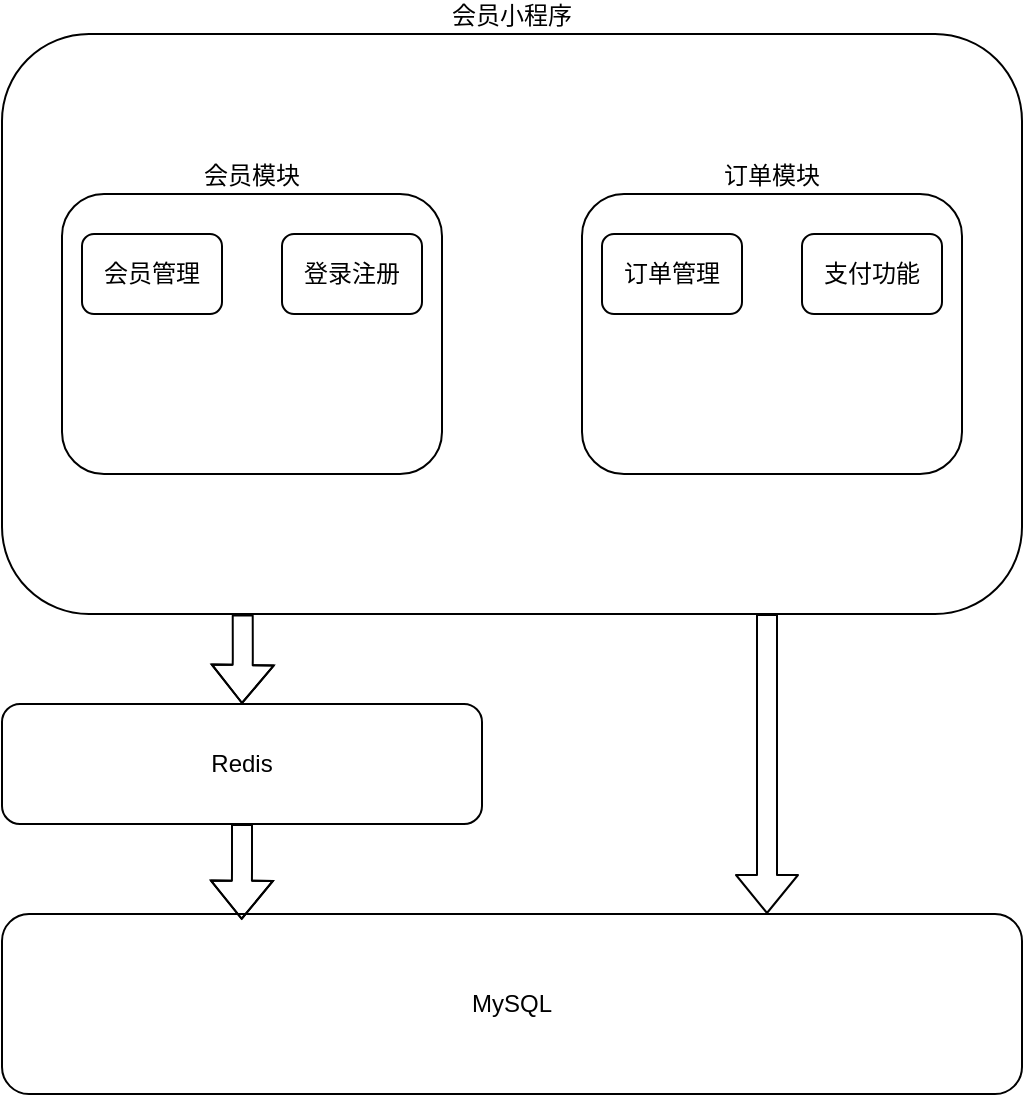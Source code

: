 <mxfile version="23.1.7" type="github">
  <diagram name="第 1 页" id="okALa9N-0yILxG5EDk-l">
    <mxGraphModel dx="936" dy="520" grid="1" gridSize="10" guides="1" tooltips="1" connect="1" arrows="1" fold="1" page="1" pageScale="1" pageWidth="827" pageHeight="1169" background="none" math="0" shadow="0">
      <root>
        <mxCell id="0" />
        <mxCell id="1" parent="0" />
        <mxCell id="tOPaUaUS3X3GN9bbYH5N-13" style="edgeStyle=orthogonalEdgeStyle;rounded=1;orthogonalLoop=1;jettySize=auto;html=1;exitX=0.75;exitY=1;exitDx=0;exitDy=0;entryX=0.75;entryY=0;entryDx=0;entryDy=0;shape=flexArrow;" edge="1" parent="1" source="tOPaUaUS3X3GN9bbYH5N-1" target="tOPaUaUS3X3GN9bbYH5N-10">
          <mxGeometry relative="1" as="geometry" />
        </mxCell>
        <mxCell id="tOPaUaUS3X3GN9bbYH5N-19" style="edgeStyle=orthogonalEdgeStyle;rounded=1;orthogonalLoop=1;jettySize=auto;html=1;shape=flexArrow;exitX=0.236;exitY=1.001;exitDx=0;exitDy=0;exitPerimeter=0;" edge="1" parent="1" source="tOPaUaUS3X3GN9bbYH5N-1" target="tOPaUaUS3X3GN9bbYH5N-14">
          <mxGeometry relative="1" as="geometry" />
        </mxCell>
        <mxCell id="tOPaUaUS3X3GN9bbYH5N-1" value="会员小程序" style="rounded=1;whiteSpace=wrap;html=1;labelPosition=center;verticalLabelPosition=top;align=center;verticalAlign=bottom;" vertex="1" parent="1">
          <mxGeometry x="110" y="250" width="510" height="290" as="geometry" />
        </mxCell>
        <mxCell id="tOPaUaUS3X3GN9bbYH5N-2" value="会员模块" style="rounded=1;whiteSpace=wrap;html=1;labelPosition=center;verticalLabelPosition=top;align=center;verticalAlign=bottom;" vertex="1" parent="1">
          <mxGeometry x="140" y="330" width="190" height="140" as="geometry" />
        </mxCell>
        <mxCell id="tOPaUaUS3X3GN9bbYH5N-3" value="订单模块" style="rounded=1;whiteSpace=wrap;html=1;labelPosition=center;verticalLabelPosition=top;align=center;verticalAlign=bottom;" vertex="1" parent="1">
          <mxGeometry x="400" y="330" width="190" height="140" as="geometry" />
        </mxCell>
        <mxCell id="tOPaUaUS3X3GN9bbYH5N-4" value="会员管理" style="rounded=1;whiteSpace=wrap;html=1;" vertex="1" parent="1">
          <mxGeometry x="150" y="350" width="70" height="40" as="geometry" />
        </mxCell>
        <mxCell id="tOPaUaUS3X3GN9bbYH5N-6" value="登录注册" style="rounded=1;whiteSpace=wrap;html=1;" vertex="1" parent="1">
          <mxGeometry x="250" y="350" width="70" height="40" as="geometry" />
        </mxCell>
        <mxCell id="tOPaUaUS3X3GN9bbYH5N-8" value="订单管理" style="rounded=1;whiteSpace=wrap;html=1;" vertex="1" parent="1">
          <mxGeometry x="410" y="350" width="70" height="40" as="geometry" />
        </mxCell>
        <mxCell id="tOPaUaUS3X3GN9bbYH5N-9" value="支付功能" style="rounded=1;whiteSpace=wrap;html=1;" vertex="1" parent="1">
          <mxGeometry x="510" y="350" width="70" height="40" as="geometry" />
        </mxCell>
        <mxCell id="tOPaUaUS3X3GN9bbYH5N-10" value="MySQL" style="rounded=1;whiteSpace=wrap;html=1;" vertex="1" parent="1">
          <mxGeometry x="110" y="690" width="510" height="90" as="geometry" />
        </mxCell>
        <mxCell id="tOPaUaUS3X3GN9bbYH5N-14" value="Redis" style="rounded=1;whiteSpace=wrap;html=1;" vertex="1" parent="1">
          <mxGeometry x="110" y="585" width="240" height="60" as="geometry" />
        </mxCell>
        <mxCell id="tOPaUaUS3X3GN9bbYH5N-18" style="edgeStyle=orthogonalEdgeStyle;rounded=1;orthogonalLoop=1;jettySize=auto;html=1;entryX=0.235;entryY=0.032;entryDx=0;entryDy=0;entryPerimeter=0;shape=flexArrow;" edge="1" parent="1" source="tOPaUaUS3X3GN9bbYH5N-14" target="tOPaUaUS3X3GN9bbYH5N-10">
          <mxGeometry relative="1" as="geometry" />
        </mxCell>
      </root>
    </mxGraphModel>
  </diagram>
</mxfile>
